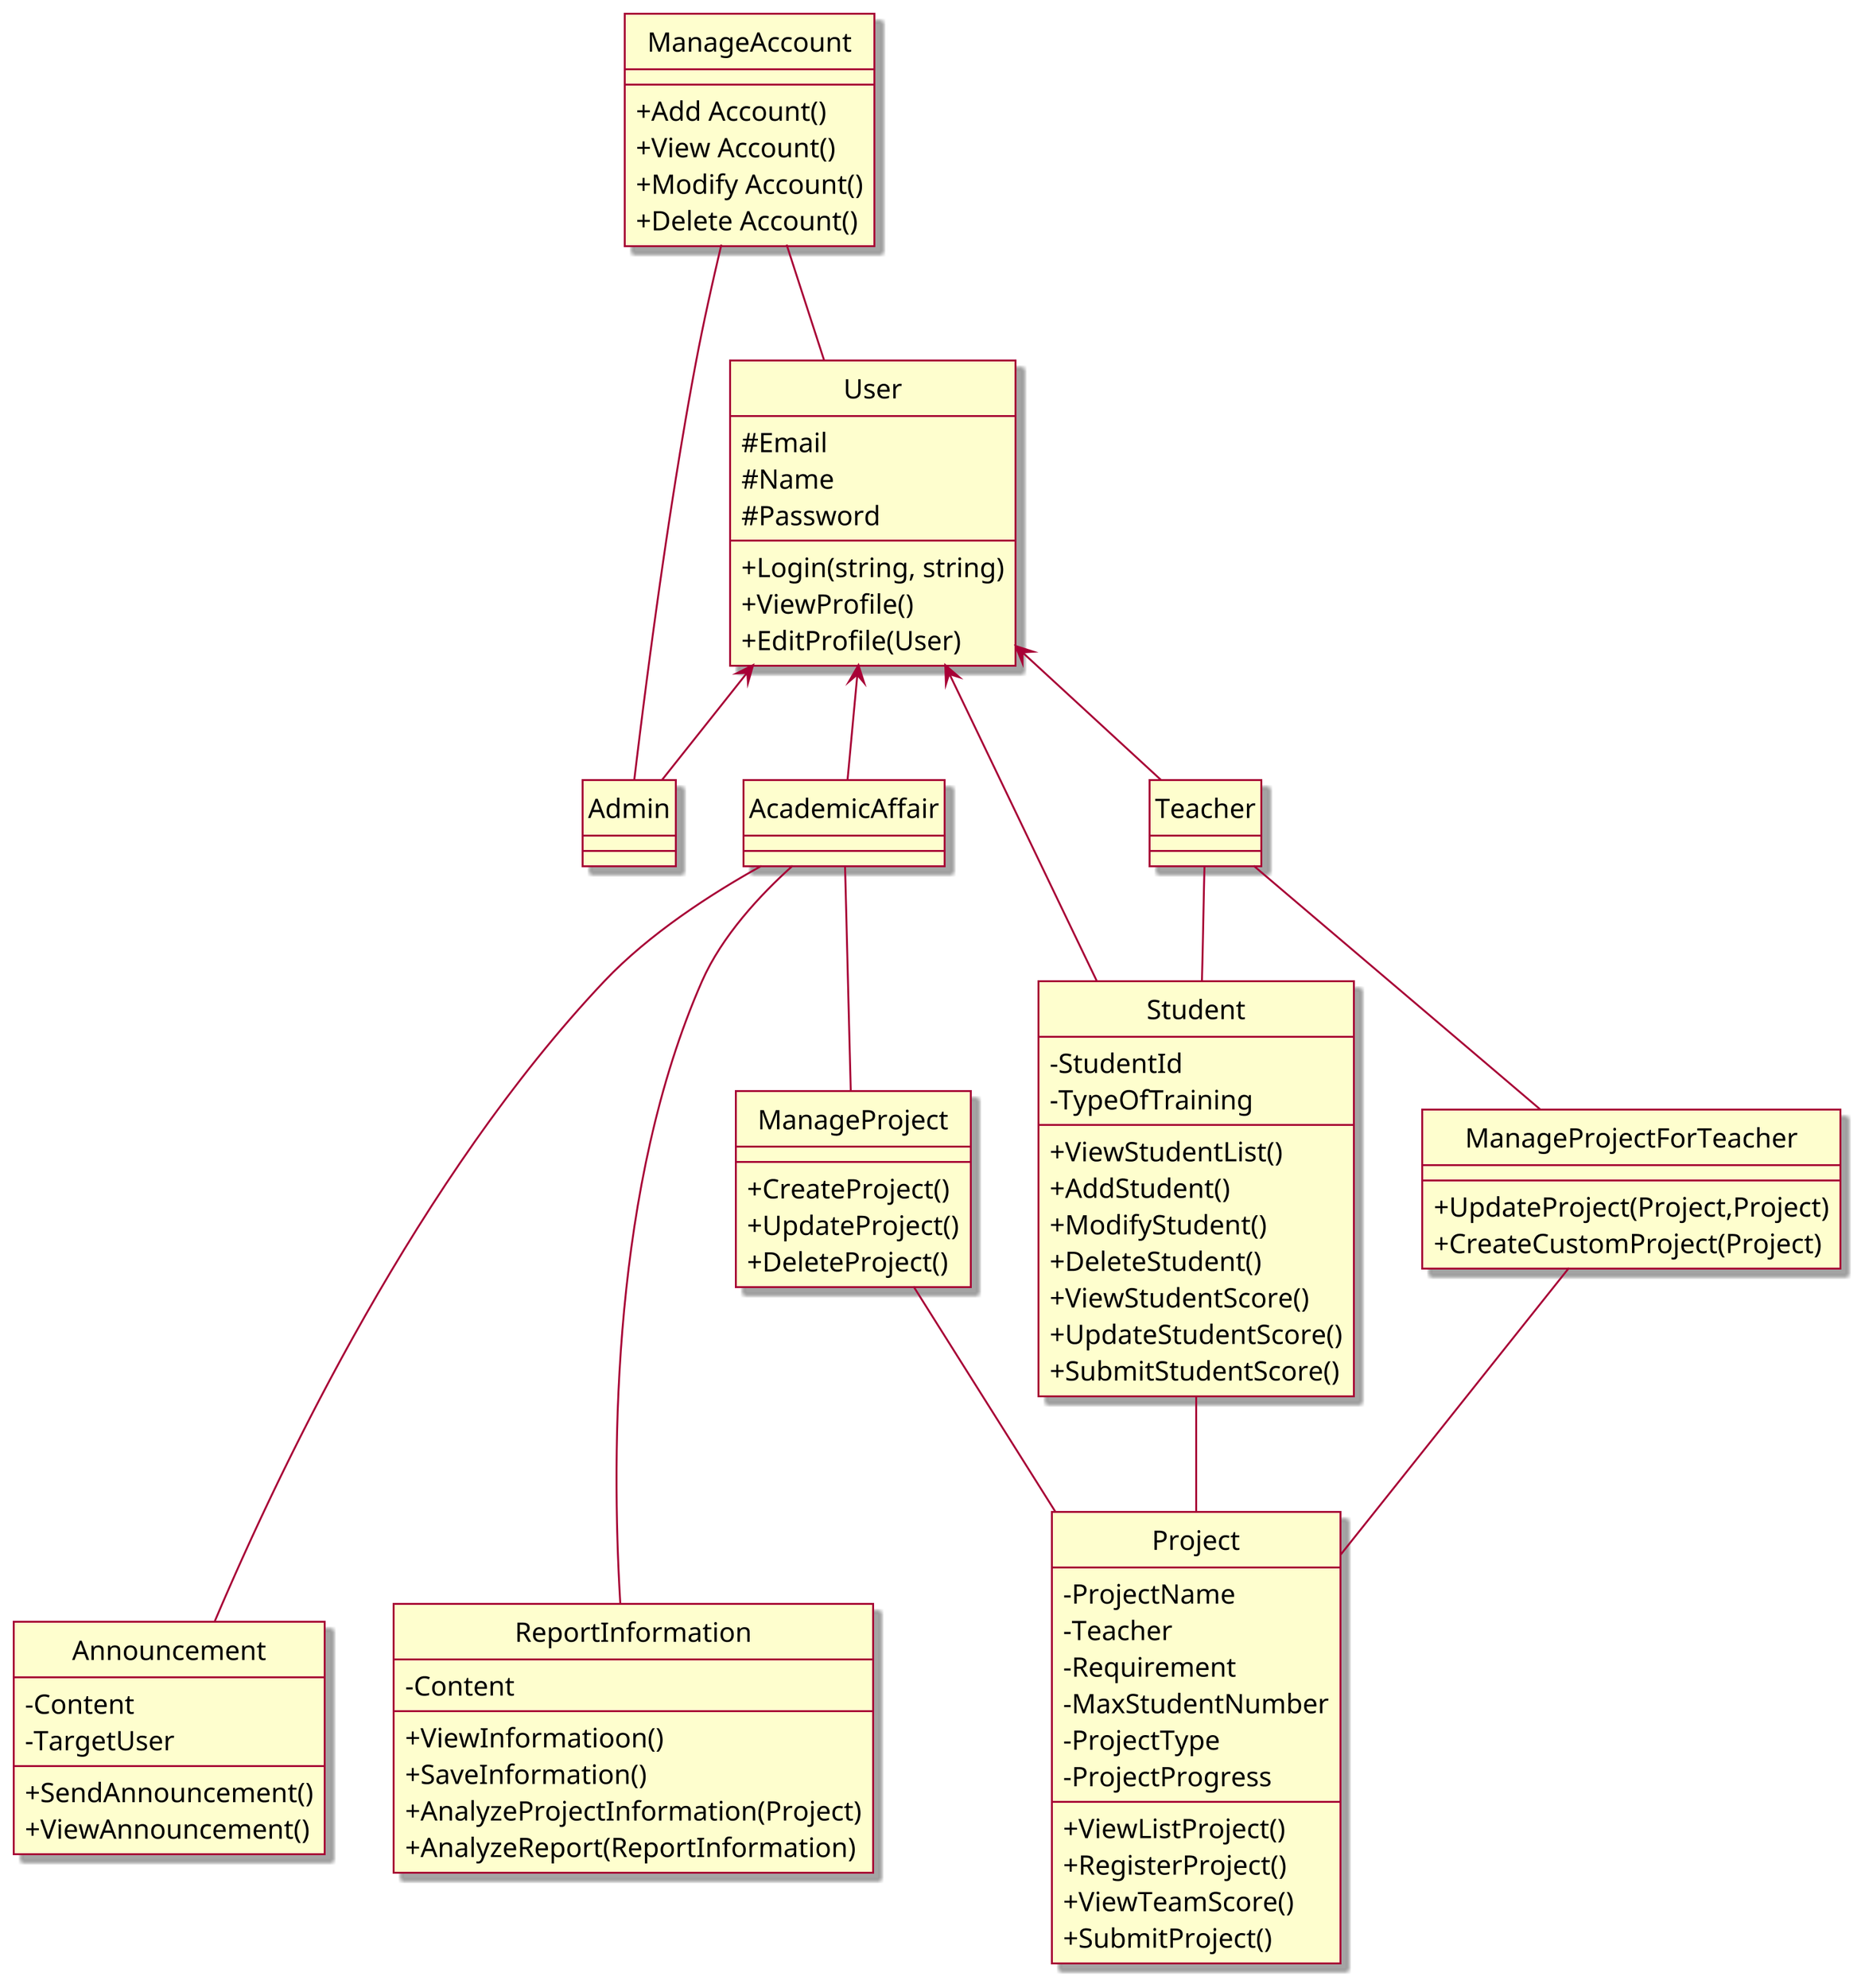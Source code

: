 @startuml Class Diagram

skin rose
skinparam classAttributeIconSize 0
hide circle
scale 3

class User {
    # Email
    # Name
    # Password

    + Login(string, string)
    + ViewProfile()
    + EditProfile(User)
}

class ManageAccount {
    + Add Account()
    + View Account()
    + Modify Account()
    + Delete Account()
}

class Admin {

}

class AcademicAffair {

}

class Student {
    - StudentId
    - TypeOfTraining
    + ViewStudentList()
    + AddStudent()
    + ModifyStudent()
    + DeleteStudent()
    + ViewStudentScore()
    + UpdateStudentScore()
    + SubmitStudentScore()
}

class Teacher {

}

class Announcement {
    - Content
    - TargetUser
    + SendAnnouncement()
    + ViewAnnouncement()
}

class ReportInformation {
    - Content
    + ViewInformatioon()
    + SaveInformation()
    + AnalyzeProjectInformation(Project)
    + AnalyzeReport(ReportInformation)
}

class Project {
    - ProjectName
    - Teacher
    - Requirement
    - MaxStudentNumber
    - ProjectType
    - ProjectProgress
    + ViewListProject()
    + RegisterProject()
    + ViewTeamScore()
    + SubmitProject()
}

class ManageProject {
    + CreateProject()
    + UpdateProject()
    + DeleteProject()
}

class ManageProjectForTeacher {
    + UpdateProject(Project,Project)
    + CreateCustomProject(Project)
}

User <-- Admin
User <-- AcademicAffair
User <-- Student
User <-- Teacher

ManageAccount -- Admin
ManageAccount -- User
AcademicAffair --- ReportInformation
AcademicAffair --- Announcement
AcademicAffair -- ManageProject
Student -- Project
Teacher -- Student
Teacher -- ManageProjectForTeacher
ManageProject -- Project
ManageProjectForTeacher -- Project


@enduml